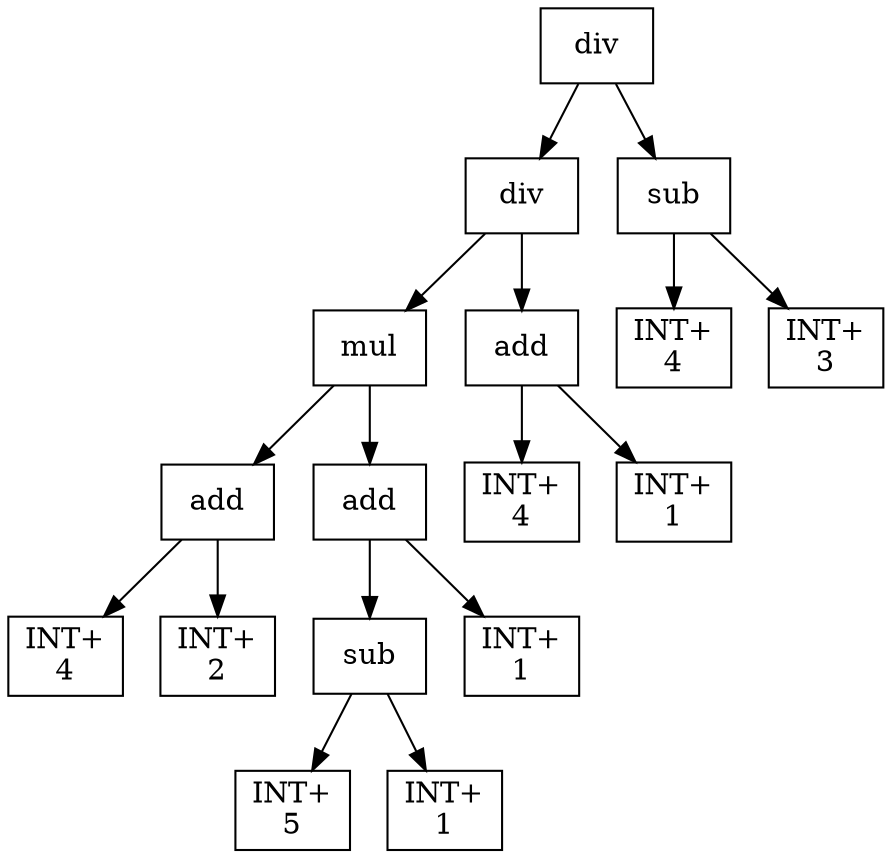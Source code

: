 digraph expr {
  node [shape=box];
  n1 [label="div"];
  n2 [label="div"];
  n3 [label="mul"];
  n4 [label="add"];
  n5 [label="INT+\n4"];
  n6 [label="INT+\n2"];
  n4 -> n5;
  n4 -> n6;
  n7 [label="add"];
  n8 [label="sub"];
  n9 [label="INT+\n5"];
  n10 [label="INT+\n1"];
  n8 -> n9;
  n8 -> n10;
  n11 [label="INT+\n1"];
  n7 -> n8;
  n7 -> n11;
  n3 -> n4;
  n3 -> n7;
  n12 [label="add"];
  n13 [label="INT+\n4"];
  n14 [label="INT+\n1"];
  n12 -> n13;
  n12 -> n14;
  n2 -> n3;
  n2 -> n12;
  n15 [label="sub"];
  n16 [label="INT+\n4"];
  n17 [label="INT+\n3"];
  n15 -> n16;
  n15 -> n17;
  n1 -> n2;
  n1 -> n15;
}
